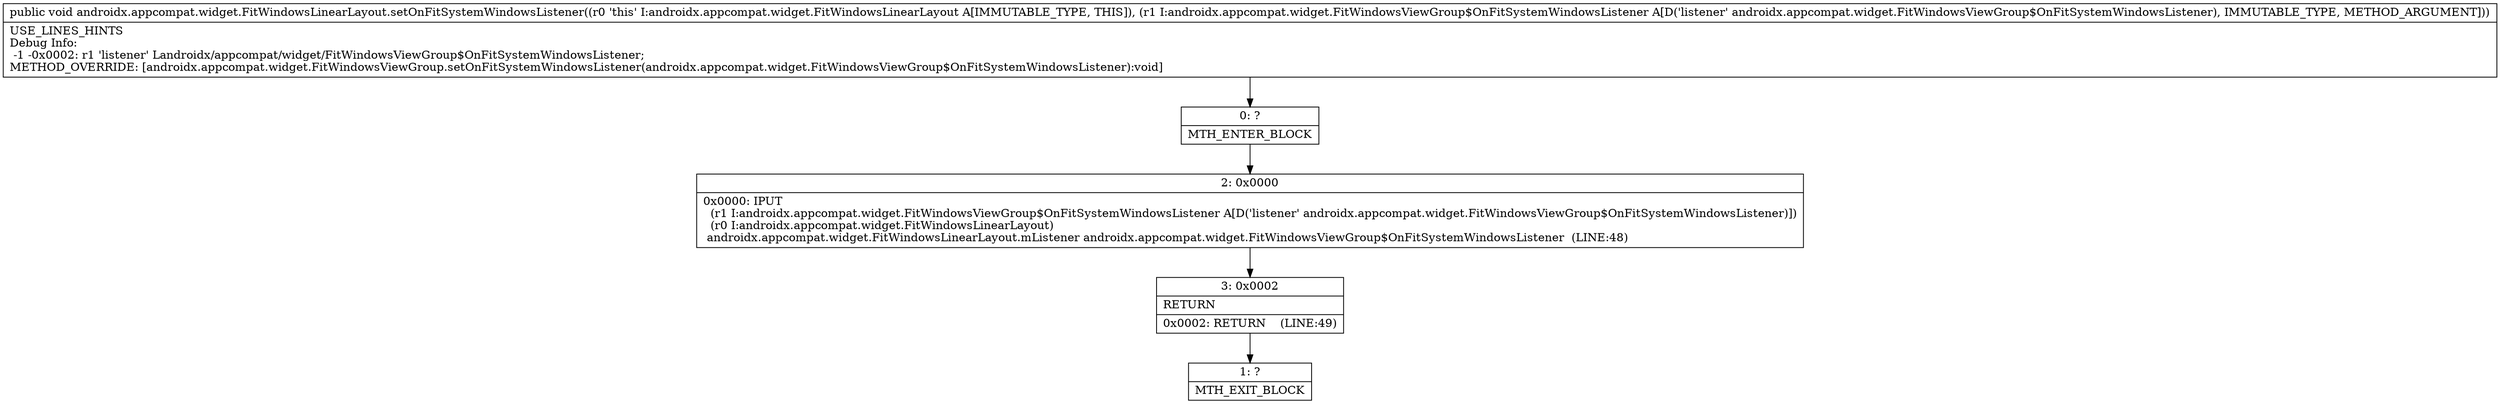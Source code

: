 digraph "CFG forandroidx.appcompat.widget.FitWindowsLinearLayout.setOnFitSystemWindowsListener(Landroidx\/appcompat\/widget\/FitWindowsViewGroup$OnFitSystemWindowsListener;)V" {
Node_0 [shape=record,label="{0\:\ ?|MTH_ENTER_BLOCK\l}"];
Node_2 [shape=record,label="{2\:\ 0x0000|0x0000: IPUT  \l  (r1 I:androidx.appcompat.widget.FitWindowsViewGroup$OnFitSystemWindowsListener A[D('listener' androidx.appcompat.widget.FitWindowsViewGroup$OnFitSystemWindowsListener)])\l  (r0 I:androidx.appcompat.widget.FitWindowsLinearLayout)\l androidx.appcompat.widget.FitWindowsLinearLayout.mListener androidx.appcompat.widget.FitWindowsViewGroup$OnFitSystemWindowsListener  (LINE:48)\l}"];
Node_3 [shape=record,label="{3\:\ 0x0002|RETURN\l|0x0002: RETURN    (LINE:49)\l}"];
Node_1 [shape=record,label="{1\:\ ?|MTH_EXIT_BLOCK\l}"];
MethodNode[shape=record,label="{public void androidx.appcompat.widget.FitWindowsLinearLayout.setOnFitSystemWindowsListener((r0 'this' I:androidx.appcompat.widget.FitWindowsLinearLayout A[IMMUTABLE_TYPE, THIS]), (r1 I:androidx.appcompat.widget.FitWindowsViewGroup$OnFitSystemWindowsListener A[D('listener' androidx.appcompat.widget.FitWindowsViewGroup$OnFitSystemWindowsListener), IMMUTABLE_TYPE, METHOD_ARGUMENT]))  | USE_LINES_HINTS\lDebug Info:\l  \-1 \-0x0002: r1 'listener' Landroidx\/appcompat\/widget\/FitWindowsViewGroup$OnFitSystemWindowsListener;\lMETHOD_OVERRIDE: [androidx.appcompat.widget.FitWindowsViewGroup.setOnFitSystemWindowsListener(androidx.appcompat.widget.FitWindowsViewGroup$OnFitSystemWindowsListener):void]\l}"];
MethodNode -> Node_0;Node_0 -> Node_2;
Node_2 -> Node_3;
Node_3 -> Node_1;
}

